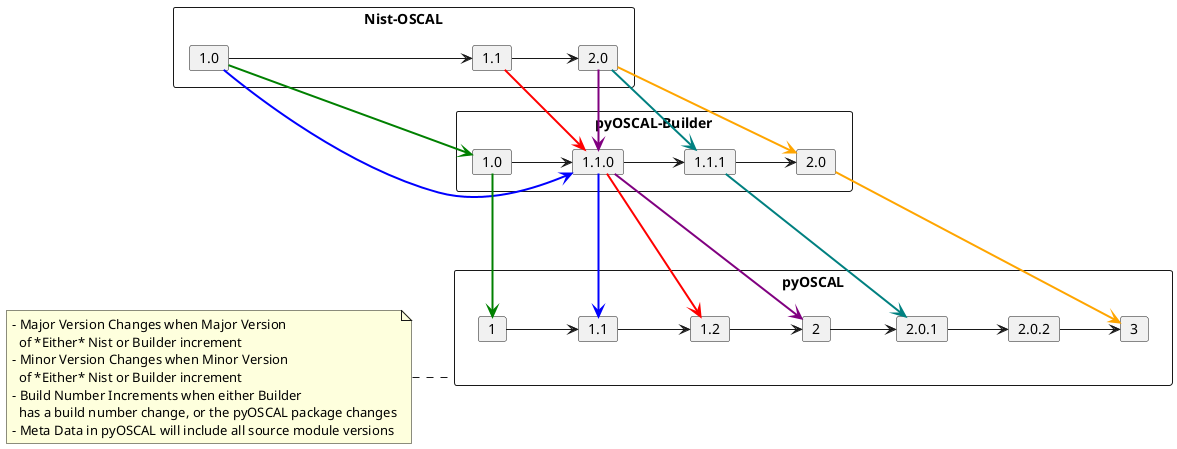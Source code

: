 @startuml
left to right direction
rectangle "Nist-OSCAL" as Nist {
    card "1.0" as nist_10
    card "1.1" as nist_11
    card "2.0" as nist_20
    nist_10 --> nist_11
    nist_11 --> nist_20
}

rectangle "pyOSCAL-Builder" as builder {
    card "1.0" as build_10
    card "1.1.0" as build_11
    card "1.1.1" as build_112
    card "2.0" as build_20
    build_10 --> build_11
    build_11 --> build_112
    build_112 --> build_20 
}

rectangle "pyOSCAL" as pyOSCAL {
    card "1" as pyoscal_1
    card "1.1" as pyoscal_2
    card "1.2" as pyoscal_3
    card "2" as pyoscal_4
    card "2.0.1" as pyoscal_5
    card "2.0.2" as pyoscal_6
    card "3" as pyoscal_7
    pyoscal_1 --> pyoscal_2
    pyoscal_2 --> pyoscal_3
    pyoscal_3 --> pyoscal_4
    pyoscal_4 --> pyoscal_5
    pyoscal_5 --> pyoscal_6
    pyoscal_6 --> pyoscal_7
}

nist_10 -[#green;bold]> build_10 
nist_10 -[#blue;bold]> build_11 
nist_11 -[#red;bold]> build_11 
nist_20 -[#purple;bold]> build_11
nist_20 -[#teal;bold]> build_112
nist_20 -[#orange;bold]> build_20

build_10 -[#green;bold]> pyoscal_1
build_11 -[#blue;bold]> pyoscal_2
build_11 -[#red;bold]> pyoscal_3
build_11 -[#purple;bold]> pyoscal_4
build_112 -[#teal;bold]> pyoscal_5
build_20 -[#orange;bold]> pyoscal_7

note left of pyOSCAL 
    - Major Version Changes when Major Version 
      of *Either* Nist or Builder increment 
    - Minor Version Changes when Minor Version 
      of *Either* Nist or Builder increment 
    - Build Number Increments when either Builder 
      has a build number change, or the pyOSCAL package changes
    - Meta Data in pyOSCAL will include all source module versions
endnote

@enduml